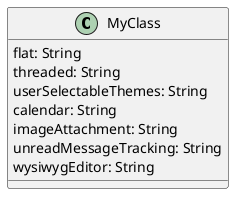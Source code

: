 @startuml "214235632"


class MyClass{
  flat: String
  threaded: String
  userSelectableThemes: String
  calendar: String
  imageAttachment: String
  unreadMessageTracking: String
  wysiwygEditor: String
}




@enduml